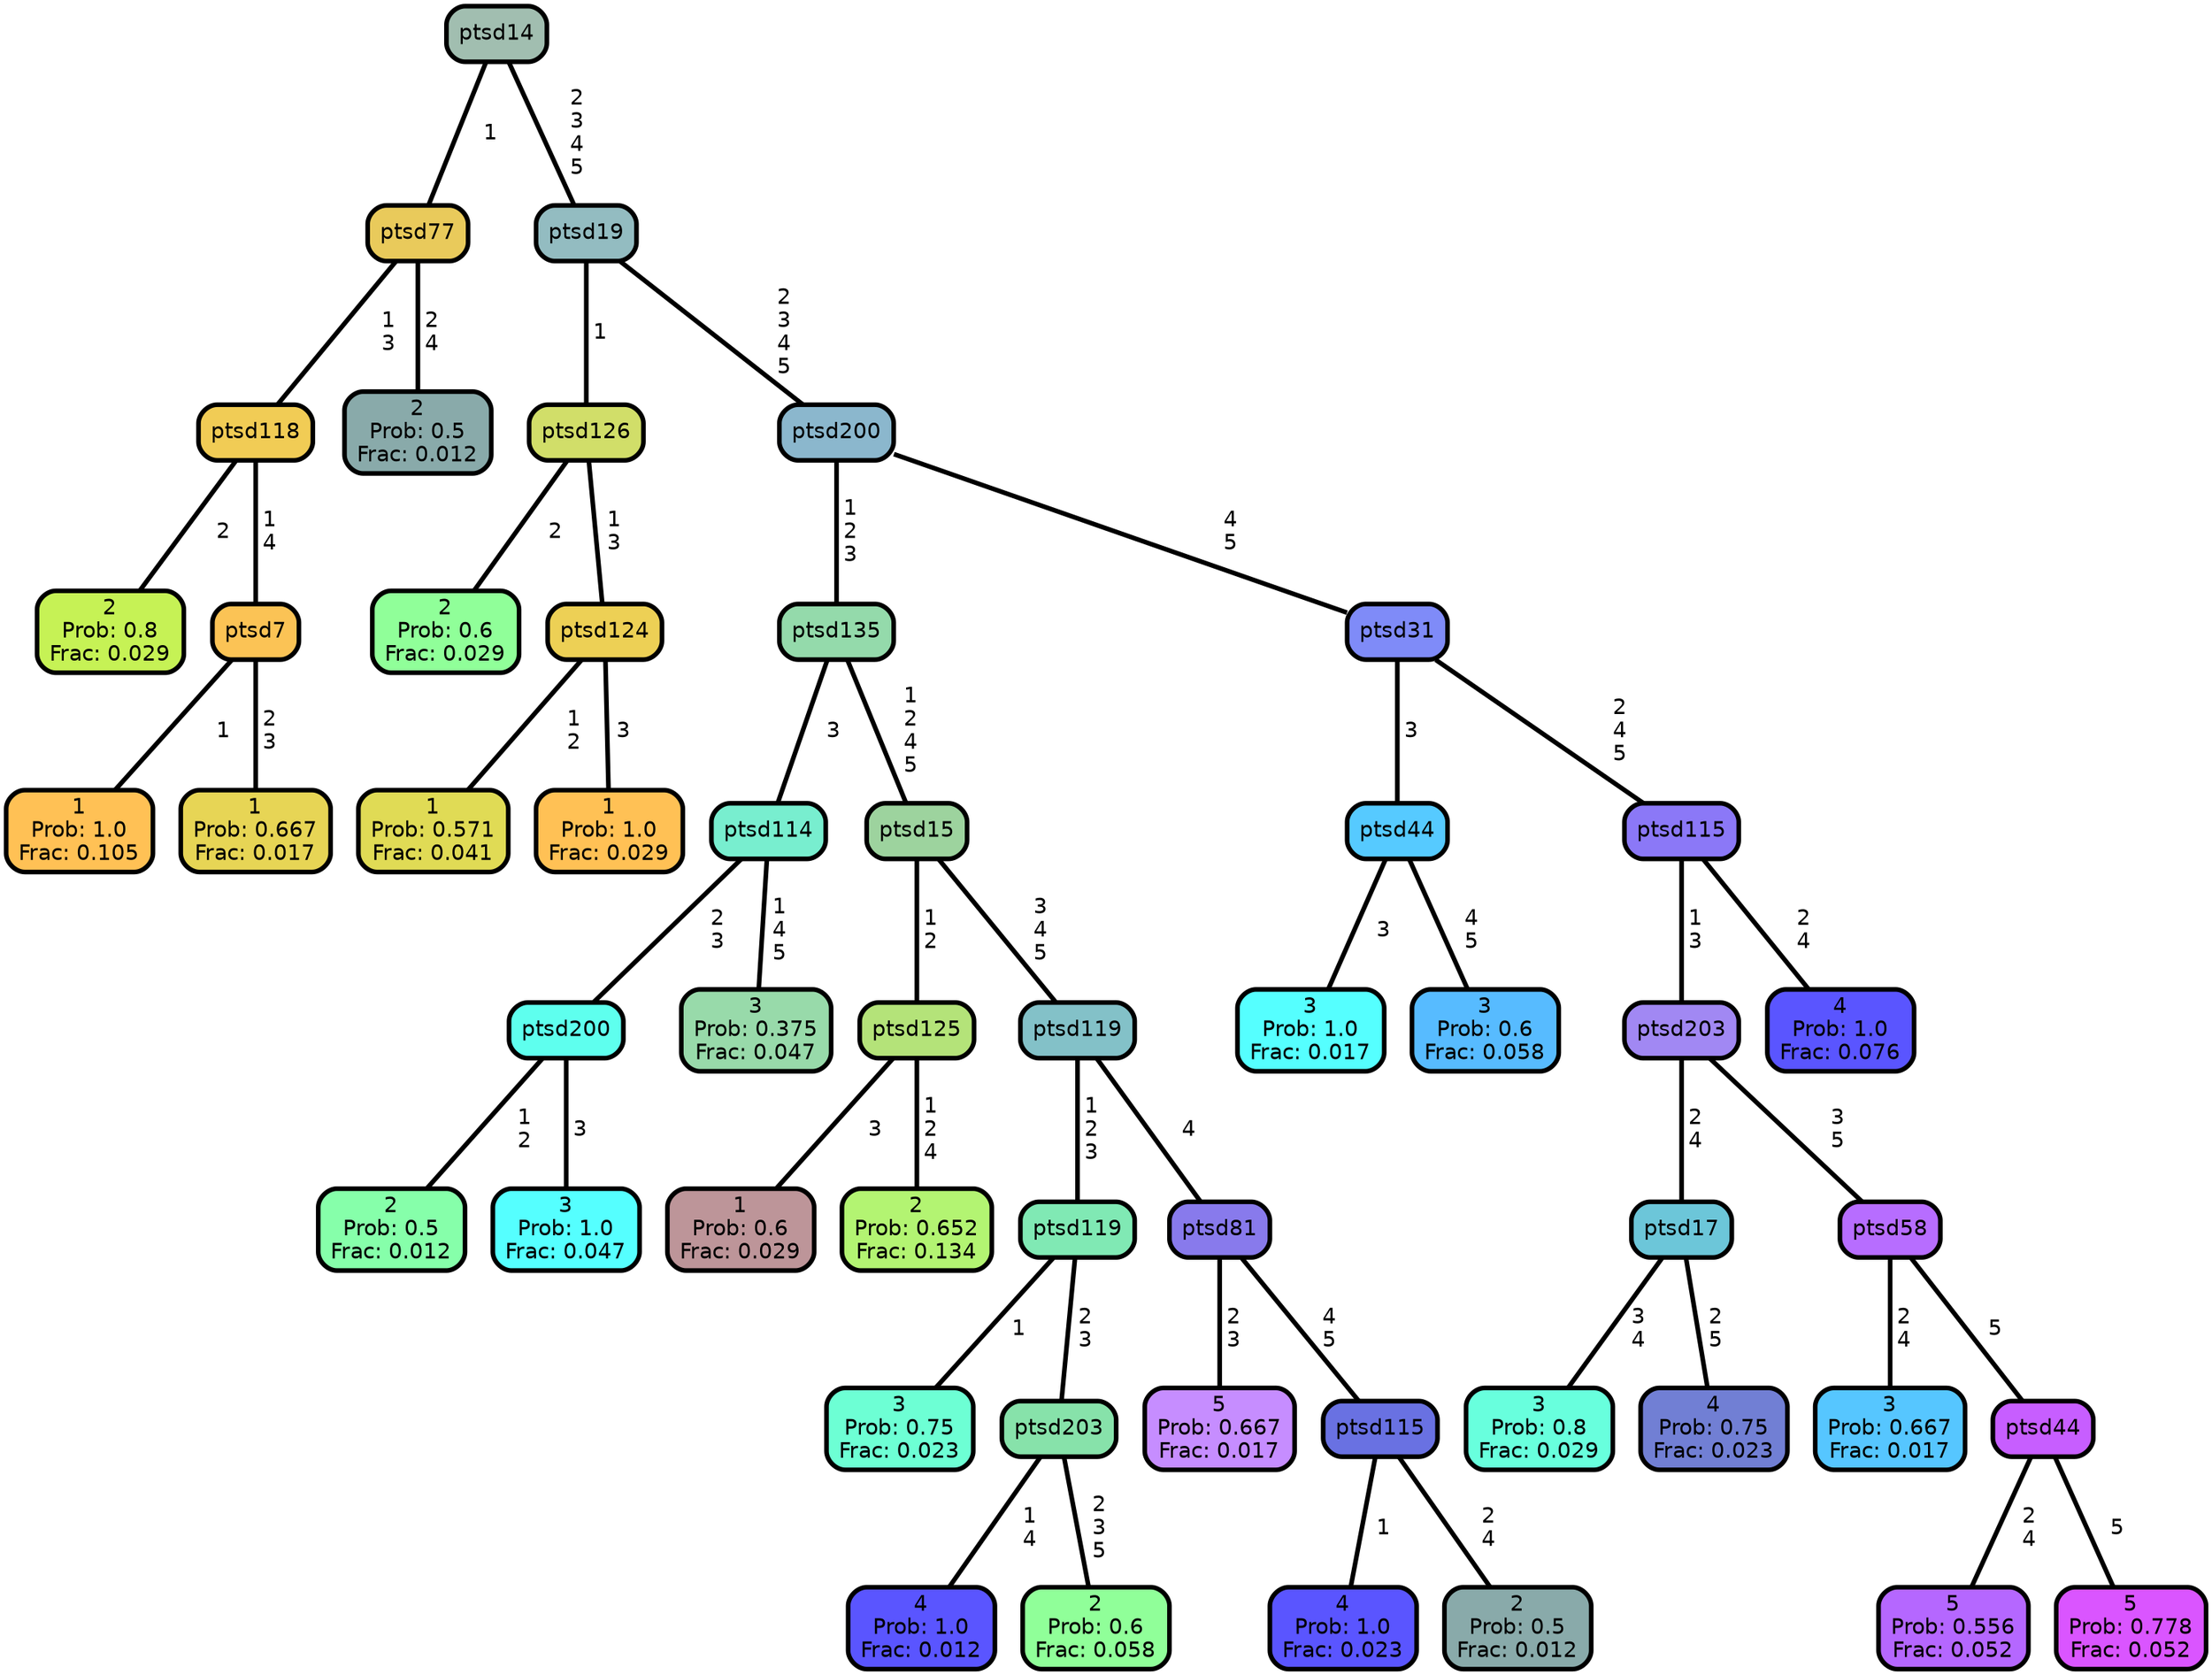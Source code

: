 graph Tree {
node [shape=box, style="filled, rounded",color="black",penwidth="3",fontcolor="black",                 fontname=helvetica] ;
graph [ranksep="0 equally", splines=straight,                 bgcolor=transparent, dpi=200] ;
edge [fontname=helvetica, color=black] ;
0 [label="2
Prob: 0.8
Frac: 0.029", fillcolor="#c6f255"] ;
1 [label="ptsd118", fillcolor="#f1cc55"] ;
2 [label="1
Prob: 1.0
Frac: 0.105", fillcolor="#ffc155"] ;
3 [label="ptsd7", fillcolor="#fbc355"] ;
4 [label="1
Prob: 0.667
Frac: 0.017", fillcolor="#e7d555"] ;
5 [label="ptsd77", fillcolor="#e9ca5b"] ;
6 [label="2
Prob: 0.5
Frac: 0.012", fillcolor="#89aaaa"] ;
7 [label="ptsd14", fillcolor="#a1beb0"] ;
8 [label="2
Prob: 0.6
Frac: 0.029", fillcolor="#90ff99"] ;
9 [label="ptsd126", fillcolor="#d1de69"] ;
10 [label="1
Prob: 0.571
Frac: 0.041", fillcolor="#e0db55"] ;
11 [label="ptsd124", fillcolor="#edd055"] ;
12 [label="1
Prob: 1.0
Frac: 0.029", fillcolor="#ffc155"] ;
13 [label="ptsd19", fillcolor="#93bcc1"] ;
14 [label="2
Prob: 0.5
Frac: 0.012", fillcolor="#86ffaa"] ;
15 [label="ptsd200", fillcolor="#5effee"] ;
16 [label="3
Prob: 1.0
Frac: 0.047", fillcolor="#55ffff"] ;
17 [label="ptsd114", fillcolor="#78eecf"] ;
18 [label="3
Prob: 0.375
Frac: 0.047", fillcolor="#98daaa"] ;
19 [label="ptsd135", fillcolor="#94daab"] ;
20 [label="1
Prob: 0.6
Frac: 0.029", fillcolor="#bd9599"] ;
21 [label="ptsd125", fillcolor="#b4e379"] ;
22 [label="2
Prob: 0.652
Frac: 0.134", fillcolor="#b3f472"] ;
23 [label="ptsd15", fillcolor="#9dd39e"] ;
24 [label="3
Prob: 0.75
Frac: 0.023", fillcolor="#6dffd4"] ;
25 [label="ptsd119", fillcolor="#80e9b4"] ;
26 [label="4
Prob: 1.0
Frac: 0.012", fillcolor="#5a55ff"] ;
27 [label="ptsd203", fillcolor="#87e2aa"] ;
28 [label="2
Prob: 0.6
Frac: 0.058", fillcolor="#90ff99"] ;
29 [label="ptsd119", fillcolor="#83c1c8"] ;
30 [label="5
Prob: 0.667
Frac: 0.017", fillcolor="#c68dff"] ;
31 [label="ptsd81", fillcolor="#887aec"] ;
32 [label="4
Prob: 1.0
Frac: 0.023", fillcolor="#5a55ff"] ;
33 [label="ptsd115", fillcolor="#6971e2"] ;
34 [label="2
Prob: 0.5
Frac: 0.012", fillcolor="#89aaaa"] ;
35 [label="ptsd200", fillcolor="#8bb7cd"] ;
36 [label="3
Prob: 1.0
Frac: 0.017", fillcolor="#55ffff"] ;
37 [label="ptsd44", fillcolor="#56caff"] ;
38 [label="3
Prob: 0.6
Frac: 0.058", fillcolor="#57bbff"] ;
39 [label="ptsd31", fillcolor="#7f8bf8"] ;
40 [label="3
Prob: 0.8
Frac: 0.029", fillcolor="#68ffdd"] ;
41 [label="ptsd17", fillcolor="#6cc6d9"] ;
42 [label="4
Prob: 0.75
Frac: 0.023", fillcolor="#717fd4"] ;
43 [label="ptsd203", fillcolor="#a188f3"] ;
44 [label="3
Prob: 0.667
Frac: 0.017", fillcolor="#56c6ff"] ;
45 [label="ptsd58", fillcolor="#b76dff"] ;
46 [label="5
Prob: 0.556
Frac: 0.052", fillcolor="#b567ff"] ;
47 [label="ptsd44", fillcolor="#c75eff"] ;
48 [label="5
Prob: 0.778
Frac: 0.052", fillcolor="#da55ff"] ;
49 [label="ptsd115", fillcolor="#8b78f7"] ;
50 [label="4
Prob: 1.0
Frac: 0.076", fillcolor="#5a55ff"] ;
1 -- 0 [label=" 2",penwidth=3] ;
1 -- 3 [label=" 1\n 4",penwidth=3] ;
3 -- 2 [label=" 1",penwidth=3] ;
3 -- 4 [label=" 2\n 3",penwidth=3] ;
5 -- 1 [label=" 1\n 3",penwidth=3] ;
5 -- 6 [label=" 2\n 4",penwidth=3] ;
7 -- 5 [label=" 1",penwidth=3] ;
7 -- 13 [label=" 2\n 3\n 4\n 5",penwidth=3] ;
9 -- 8 [label=" 2",penwidth=3] ;
9 -- 11 [label=" 1\n 3",penwidth=3] ;
11 -- 10 [label=" 1\n 2",penwidth=3] ;
11 -- 12 [label=" 3",penwidth=3] ;
13 -- 9 [label=" 1",penwidth=3] ;
13 -- 35 [label=" 2\n 3\n 4\n 5",penwidth=3] ;
15 -- 14 [label=" 1\n 2",penwidth=3] ;
15 -- 16 [label=" 3",penwidth=3] ;
17 -- 15 [label=" 2\n 3",penwidth=3] ;
17 -- 18 [label=" 1\n 4\n 5",penwidth=3] ;
19 -- 17 [label=" 3",penwidth=3] ;
19 -- 23 [label=" 1\n 2\n 4\n 5",penwidth=3] ;
21 -- 20 [label=" 3",penwidth=3] ;
21 -- 22 [label=" 1\n 2\n 4",penwidth=3] ;
23 -- 21 [label=" 1\n 2",penwidth=3] ;
23 -- 29 [label=" 3\n 4\n 5",penwidth=3] ;
25 -- 24 [label=" 1",penwidth=3] ;
25 -- 27 [label=" 2\n 3",penwidth=3] ;
27 -- 26 [label=" 1\n 4",penwidth=3] ;
27 -- 28 [label=" 2\n 3\n 5",penwidth=3] ;
29 -- 25 [label=" 1\n 2\n 3",penwidth=3] ;
29 -- 31 [label=" 4",penwidth=3] ;
31 -- 30 [label=" 2\n 3",penwidth=3] ;
31 -- 33 [label=" 4\n 5",penwidth=3] ;
33 -- 32 [label=" 1",penwidth=3] ;
33 -- 34 [label=" 2\n 4",penwidth=3] ;
35 -- 19 [label=" 1\n 2\n 3",penwidth=3] ;
35 -- 39 [label=" 4\n 5",penwidth=3] ;
37 -- 36 [label=" 3",penwidth=3] ;
37 -- 38 [label=" 4\n 5",penwidth=3] ;
39 -- 37 [label=" 3",penwidth=3] ;
39 -- 49 [label=" 2\n 4\n 5",penwidth=3] ;
41 -- 40 [label=" 3\n 4",penwidth=3] ;
41 -- 42 [label=" 2\n 5",penwidth=3] ;
43 -- 41 [label=" 2\n 4",penwidth=3] ;
43 -- 45 [label=" 3\n 5",penwidth=3] ;
45 -- 44 [label=" 2\n 4",penwidth=3] ;
45 -- 47 [label=" 5",penwidth=3] ;
47 -- 46 [label=" 2\n 4",penwidth=3] ;
47 -- 48 [label=" 5",penwidth=3] ;
49 -- 43 [label=" 1\n 3",penwidth=3] ;
49 -- 50 [label=" 2\n 4",penwidth=3] ;
{rank = same;}}